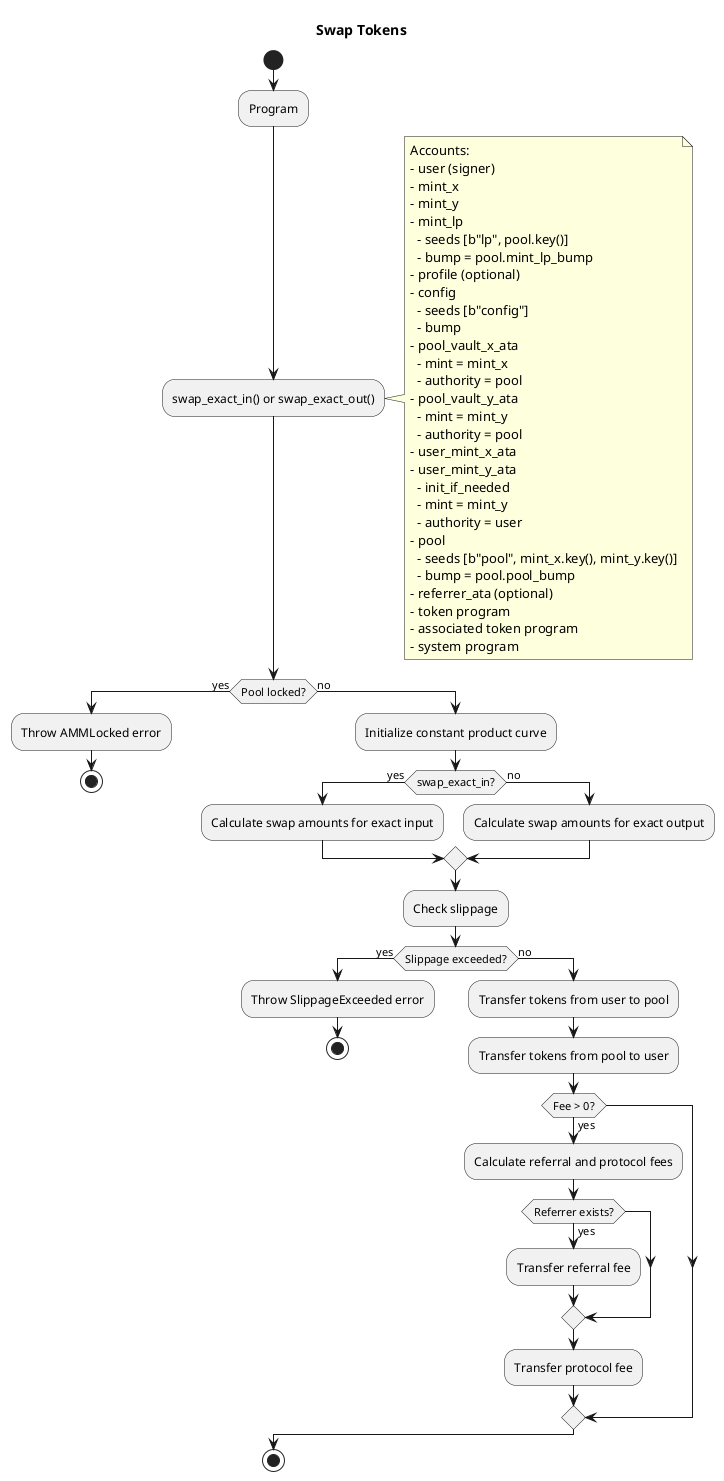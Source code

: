 @startuml swap_tokens
title Swap Tokens

start

:Program;

:swap_exact_in() or swap_exact_out();

note right
Accounts:
- user (signer)
- mint_x
- mint_y
- mint_lp
  - seeds [b"lp", pool.key()]
  - bump = pool.mint_lp_bump
- profile (optional)
- config
  - seeds [b"config"]
  - bump
- pool_vault_x_ata
  - mint = mint_x
  - authority = pool
- pool_vault_y_ata
  - mint = mint_y
  - authority = pool
- user_mint_x_ata
- user_mint_y_ata
  - init_if_needed
  - mint = mint_y
  - authority = user
- pool
  - seeds [b"pool", mint_x.key(), mint_y.key()]
  - bump = pool.pool_bump
- referrer_ata (optional)
- token program
- associated token program
- system program
end note

if (Pool locked?) then (yes)
  :Throw AMMLocked error;
  stop
else (no)
  :Initialize constant product curve;
  
  if (swap_exact_in?) then (yes)
    :Calculate swap amounts for exact input;
  else (no)
    :Calculate swap amounts for exact output;
  endif
  
  :Check slippage;
  
  if (Slippage exceeded?) then (yes)
    :Throw SlippageExceeded error;
    stop
  else (no)
    :Transfer tokens from user to pool;
    :Transfer tokens from pool to user;
    
    if (Fee > 0?) then (yes)
      :Calculate referral and protocol fees;
      
      if (Referrer exists?) then (yes)
        :Transfer referral fee;
      endif
      
      :Transfer protocol fee;
    endif
  endif
endif

stop

@enduml 